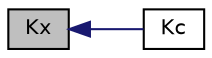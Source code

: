 digraph "Kx"
{
  bgcolor="transparent";
  edge [fontname="Helvetica",fontsize="10",labelfontname="Helvetica",labelfontsize="10"];
  node [fontname="Helvetica",fontsize="10",shape=record];
  rankdir="LR";
  Node1 [label="Kx",height=0.2,width=0.4,color="black", fillcolor="grey75", style="filled", fontcolor="black"];
  Node1 -> Node2 [dir="back",color="midnightblue",fontsize="10",style="solid",fontname="Helvetica"];
  Node2 [label="Kc",height=0.2,width=0.4,color="black",URL="$a02660.html#a758ae1857ef98548252958fac34add8c",tooltip="Equilibrium constant i.t.o. molar concentration. "];
}
